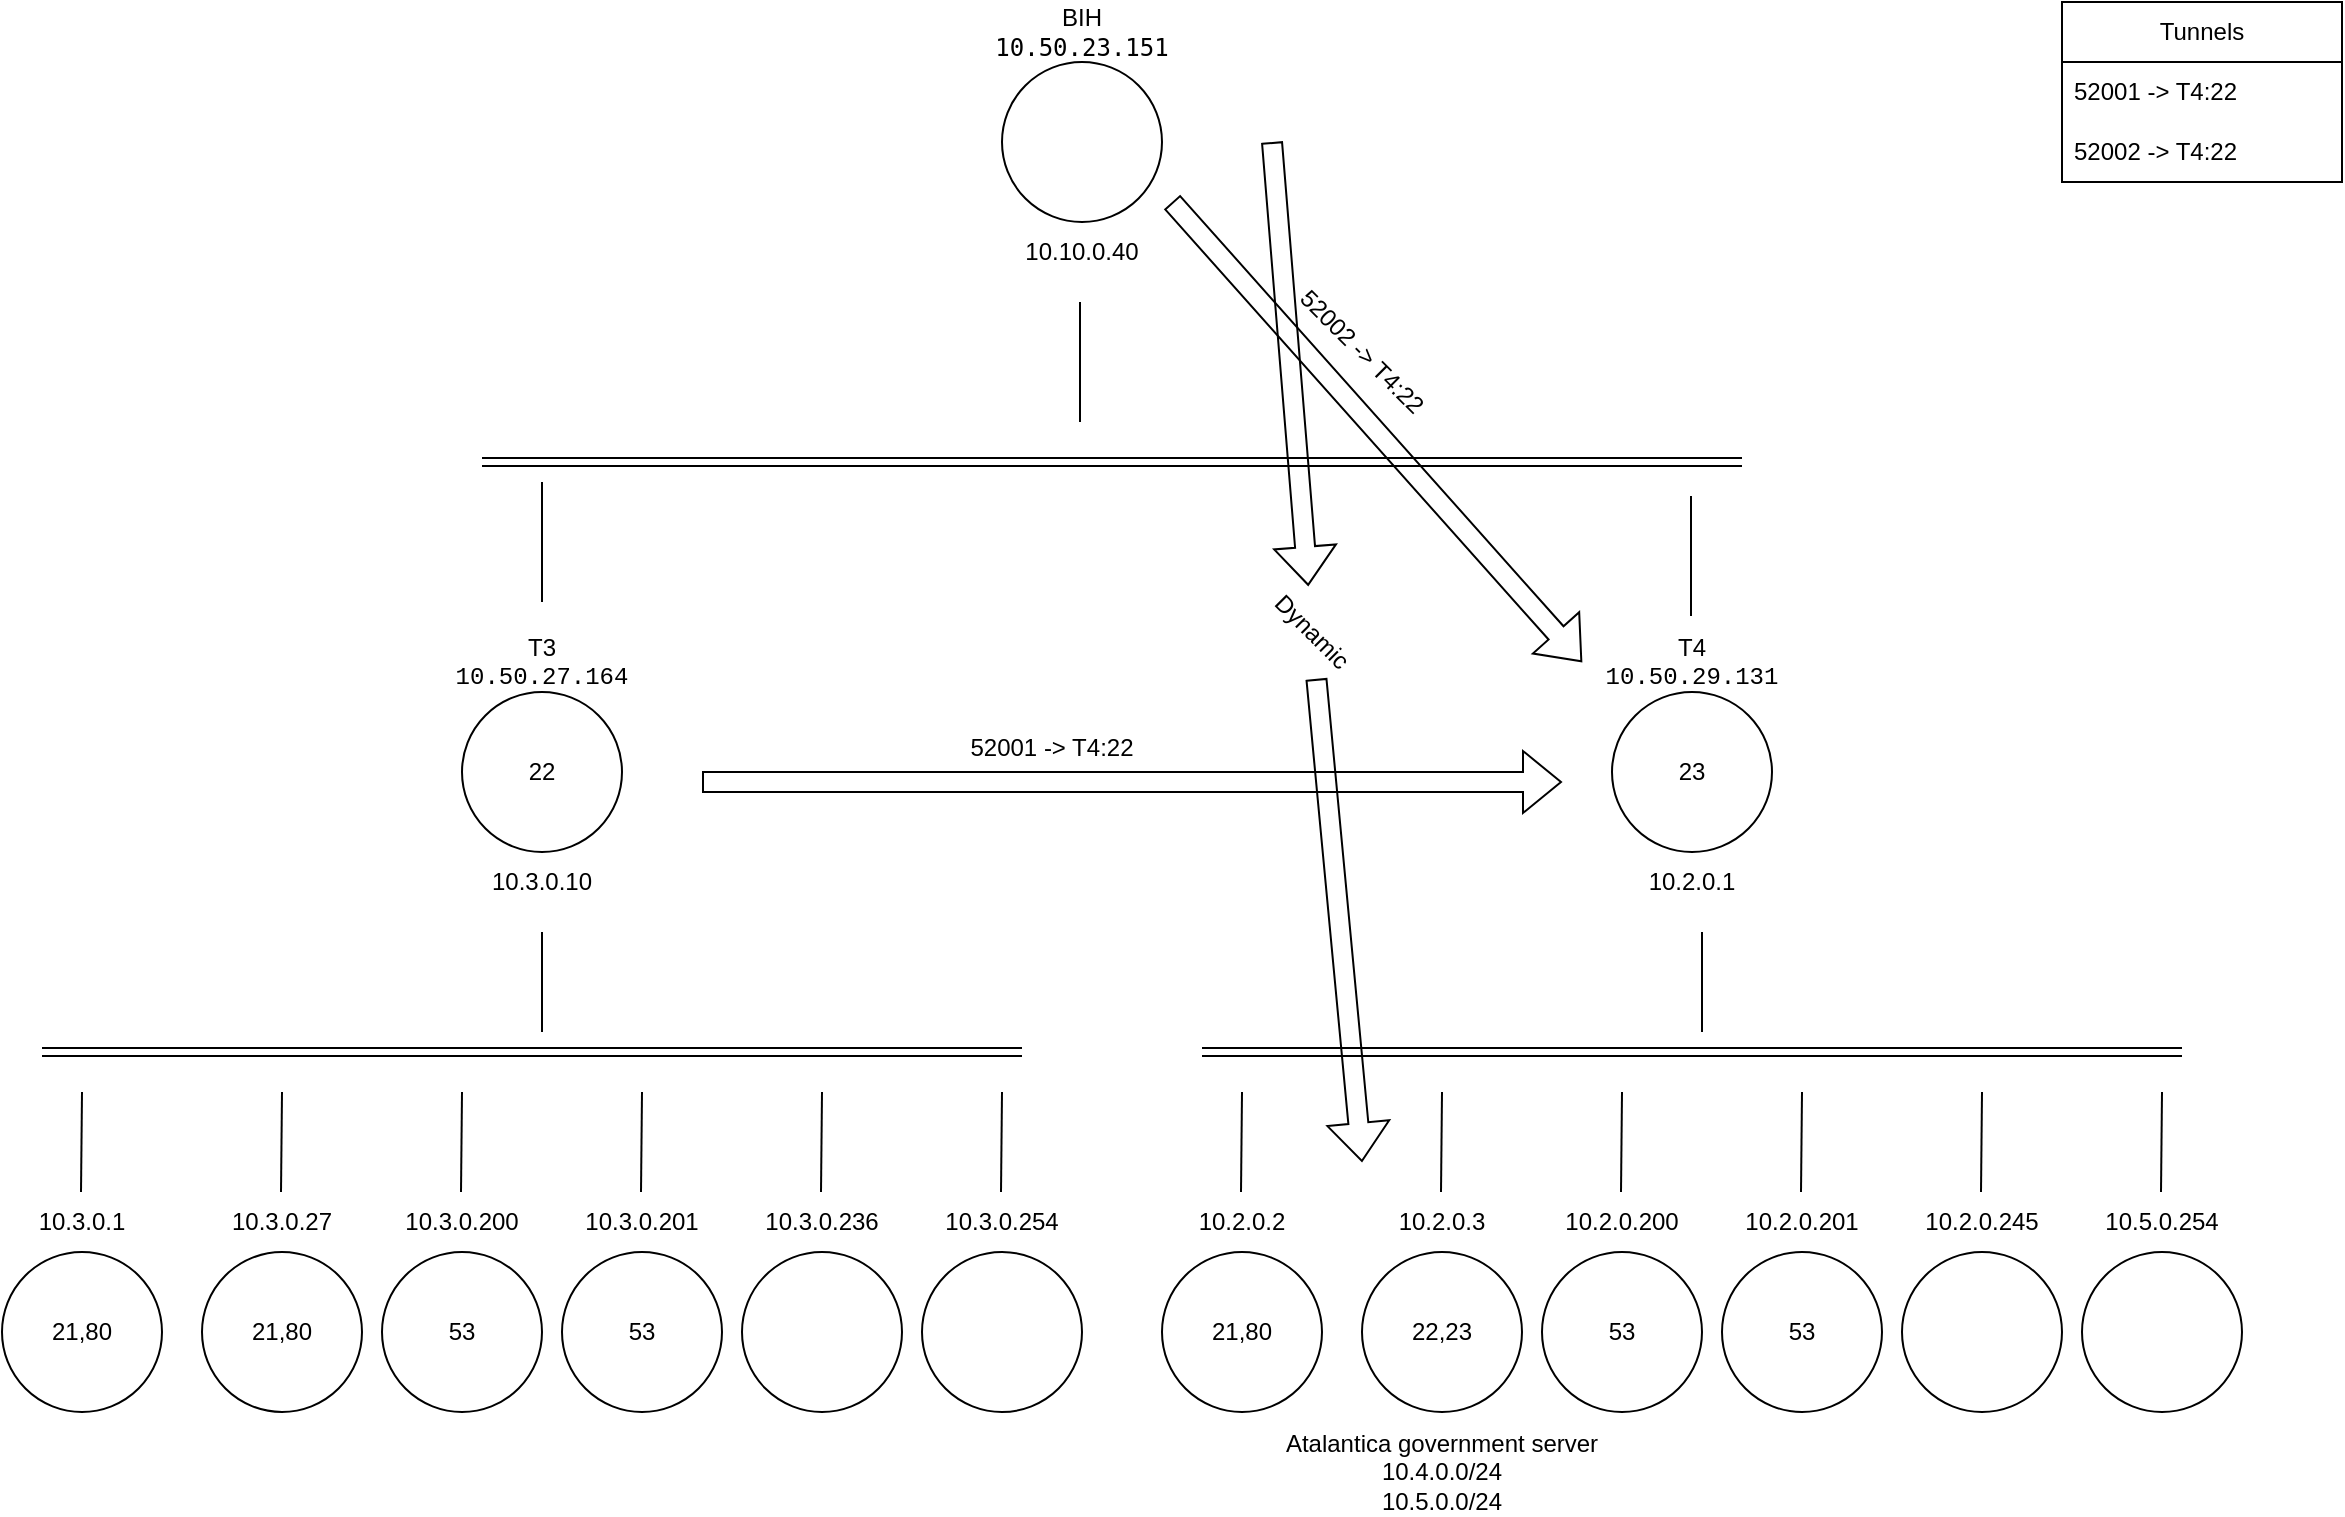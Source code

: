 <mxfile version="24.8.4">
  <diagram name="Page-1" id="ixsg6e2AebfVxs17hwH2">
    <mxGraphModel dx="2284" dy="822" grid="1" gridSize="10" guides="1" tooltips="1" connect="1" arrows="1" fold="1" page="1" pageScale="1" pageWidth="850" pageHeight="1100" math="0" shadow="0">
      <root>
        <mxCell id="0" />
        <mxCell id="1" parent="0" />
        <mxCell id="Y8kWIEE1diTFadLrnRW2-1" value="" style="ellipse;whiteSpace=wrap;html=1;aspect=fixed;" vertex="1" parent="1">
          <mxGeometry x="80" y="110" width="80" height="80" as="geometry" />
        </mxCell>
        <mxCell id="Y8kWIEE1diTFadLrnRW2-2" value="" style="ellipse;whiteSpace=wrap;html=1;aspect=fixed;" vertex="1" parent="1">
          <mxGeometry x="-190" y="425" width="80" height="80" as="geometry" />
        </mxCell>
        <mxCell id="Y8kWIEE1diTFadLrnRW2-3" value="&lt;div&gt;BIH&lt;/div&gt;&lt;div&gt;&lt;code&gt;&lt;code&gt;&lt;code&gt;10.50.23.151&lt;/code&gt;&lt;/code&gt;&lt;/code&gt;&lt;/div&gt;" style="text;html=1;align=center;verticalAlign=middle;whiteSpace=wrap;rounded=0;" vertex="1" parent="1">
          <mxGeometry x="90" y="80" width="60" height="30" as="geometry" />
        </mxCell>
        <mxCell id="Y8kWIEE1diTFadLrnRW2-4" value="10.3.0.1" style="text;html=1;align=center;verticalAlign=middle;whiteSpace=wrap;rounded=0;" vertex="1" parent="1">
          <mxGeometry x="-410" y="675" width="60" height="30" as="geometry" />
        </mxCell>
        <mxCell id="Y8kWIEE1diTFadLrnRW2-5" value="T3&lt;br&gt;&lt;div&gt;&lt;code class=&quot;western&quot;&gt;10.50.27.164&lt;/code&gt;&lt;/div&gt;&lt;div&gt;&lt;style type=&quot;text/css&quot;&gt;blockquote { margin-left: 0.39in; margin-right: 0.39in; background: transparent }p { margin-bottom: 0.1in; line-height: 115%; background: transparent }code.western { font-family: &quot;Liberation Mono&quot;, monospace }code.cjk { font-family: &quot;Noto Sans Mono CJK SC&quot;, monospace }code.ctl { font-family: &quot;Liberation Mono&quot;, monospace }&lt;/style&gt;&lt;/div&gt;" style="text;html=1;align=center;verticalAlign=middle;whiteSpace=wrap;rounded=0;" vertex="1" parent="1">
          <mxGeometry x="-180" y="395" width="60" height="30" as="geometry" />
        </mxCell>
        <mxCell id="Y8kWIEE1diTFadLrnRW2-6" value="" style="ellipse;whiteSpace=wrap;html=1;aspect=fixed;" vertex="1" parent="1">
          <mxGeometry x="-420" y="705" width="80" height="80" as="geometry" />
        </mxCell>
        <mxCell id="Y8kWIEE1diTFadLrnRW2-7" value="" style="endArrow=none;html=1;rounded=0;" edge="1" parent="1">
          <mxGeometry width="50" height="50" relative="1" as="geometry">
            <mxPoint x="-150" y="595" as="sourcePoint" />
            <mxPoint x="-150" y="545" as="targetPoint" />
          </mxGeometry>
        </mxCell>
        <mxCell id="Y8kWIEE1diTFadLrnRW2-8" value="" style="endArrow=none;html=1;rounded=0;" edge="1" parent="1">
          <mxGeometry width="50" height="50" relative="1" as="geometry">
            <mxPoint x="-150" y="380" as="sourcePoint" />
            <mxPoint x="-150" y="320" as="targetPoint" />
          </mxGeometry>
        </mxCell>
        <mxCell id="Y8kWIEE1diTFadLrnRW2-9" value="21,80" style="text;html=1;align=center;verticalAlign=middle;whiteSpace=wrap;rounded=0;" vertex="1" parent="1">
          <mxGeometry x="-410" y="730" width="60" height="30" as="geometry" />
        </mxCell>
        <mxCell id="Y8kWIEE1diTFadLrnRW2-11" value="10.3.0.10" style="text;html=1;align=center;verticalAlign=middle;whiteSpace=wrap;rounded=0;" vertex="1" parent="1">
          <mxGeometry x="-180" y="505" width="60" height="30" as="geometry" />
        </mxCell>
        <mxCell id="Y8kWIEE1diTFadLrnRW2-12" value="22" style="text;html=1;align=center;verticalAlign=middle;whiteSpace=wrap;rounded=0;" vertex="1" parent="1">
          <mxGeometry x="-180" y="450" width="60" height="30" as="geometry" />
        </mxCell>
        <mxCell id="Y8kWIEE1diTFadLrnRW2-14" value="" style="shape=link;html=1;rounded=0;" edge="1" parent="1">
          <mxGeometry width="100" relative="1" as="geometry">
            <mxPoint x="-400" y="605" as="sourcePoint" />
            <mxPoint x="90" y="605" as="targetPoint" />
          </mxGeometry>
        </mxCell>
        <mxCell id="Y8kWIEE1diTFadLrnRW2-15" value="" style="endArrow=none;html=1;rounded=0;" edge="1" parent="1">
          <mxGeometry width="50" height="50" relative="1" as="geometry">
            <mxPoint x="-380.5" y="675" as="sourcePoint" />
            <mxPoint x="-380" y="625" as="targetPoint" />
          </mxGeometry>
        </mxCell>
        <mxCell id="Y8kWIEE1diTFadLrnRW2-16" value="10.3.0.27" style="text;html=1;align=center;verticalAlign=middle;whiteSpace=wrap;rounded=0;" vertex="1" parent="1">
          <mxGeometry x="-310" y="675" width="60" height="30" as="geometry" />
        </mxCell>
        <mxCell id="Y8kWIEE1diTFadLrnRW2-17" value="" style="ellipse;whiteSpace=wrap;html=1;aspect=fixed;" vertex="1" parent="1">
          <mxGeometry x="-320" y="705" width="80" height="80" as="geometry" />
        </mxCell>
        <mxCell id="Y8kWIEE1diTFadLrnRW2-18" value="21,80" style="text;html=1;align=center;verticalAlign=middle;whiteSpace=wrap;rounded=0;" vertex="1" parent="1">
          <mxGeometry x="-310" y="730" width="60" height="30" as="geometry" />
        </mxCell>
        <mxCell id="Y8kWIEE1diTFadLrnRW2-19" value="" style="endArrow=none;html=1;rounded=0;" edge="1" parent="1">
          <mxGeometry width="50" height="50" relative="1" as="geometry">
            <mxPoint x="-280.5" y="675" as="sourcePoint" />
            <mxPoint x="-280" y="625" as="targetPoint" />
          </mxGeometry>
        </mxCell>
        <mxCell id="Y8kWIEE1diTFadLrnRW2-20" value="10.3.0.200" style="text;html=1;align=center;verticalAlign=middle;whiteSpace=wrap;rounded=0;" vertex="1" parent="1">
          <mxGeometry x="-220" y="675" width="60" height="30" as="geometry" />
        </mxCell>
        <mxCell id="Y8kWIEE1diTFadLrnRW2-21" value="" style="ellipse;whiteSpace=wrap;html=1;aspect=fixed;" vertex="1" parent="1">
          <mxGeometry x="-230" y="705" width="80" height="80" as="geometry" />
        </mxCell>
        <mxCell id="Y8kWIEE1diTFadLrnRW2-22" value="53" style="text;html=1;align=center;verticalAlign=middle;whiteSpace=wrap;rounded=0;" vertex="1" parent="1">
          <mxGeometry x="-220" y="730" width="60" height="30" as="geometry" />
        </mxCell>
        <mxCell id="Y8kWIEE1diTFadLrnRW2-23" value="" style="endArrow=none;html=1;rounded=0;" edge="1" parent="1">
          <mxGeometry width="50" height="50" relative="1" as="geometry">
            <mxPoint x="-190.5" y="675" as="sourcePoint" />
            <mxPoint x="-190" y="625" as="targetPoint" />
          </mxGeometry>
        </mxCell>
        <mxCell id="Y8kWIEE1diTFadLrnRW2-24" value="10.3.0.201" style="text;html=1;align=center;verticalAlign=middle;whiteSpace=wrap;rounded=0;" vertex="1" parent="1">
          <mxGeometry x="-130" y="675" width="60" height="30" as="geometry" />
        </mxCell>
        <mxCell id="Y8kWIEE1diTFadLrnRW2-25" value="" style="ellipse;whiteSpace=wrap;html=1;aspect=fixed;" vertex="1" parent="1">
          <mxGeometry x="-140" y="705" width="80" height="80" as="geometry" />
        </mxCell>
        <mxCell id="Y8kWIEE1diTFadLrnRW2-26" value="53" style="text;html=1;align=center;verticalAlign=middle;whiteSpace=wrap;rounded=0;" vertex="1" parent="1">
          <mxGeometry x="-130" y="730" width="60" height="30" as="geometry" />
        </mxCell>
        <mxCell id="Y8kWIEE1diTFadLrnRW2-27" value="" style="endArrow=none;html=1;rounded=0;" edge="1" parent="1">
          <mxGeometry width="50" height="50" relative="1" as="geometry">
            <mxPoint x="-100.5" y="675" as="sourcePoint" />
            <mxPoint x="-100" y="625" as="targetPoint" />
          </mxGeometry>
        </mxCell>
        <mxCell id="Y8kWIEE1diTFadLrnRW2-28" value="10.10.0.40" style="text;html=1;align=center;verticalAlign=middle;whiteSpace=wrap;rounded=0;" vertex="1" parent="1">
          <mxGeometry x="90" y="190" width="60" height="30" as="geometry" />
        </mxCell>
        <mxCell id="Y8kWIEE1diTFadLrnRW2-29" value="10.3.0.236" style="text;html=1;align=center;verticalAlign=middle;whiteSpace=wrap;rounded=0;" vertex="1" parent="1">
          <mxGeometry x="-40" y="675" width="60" height="30" as="geometry" />
        </mxCell>
        <mxCell id="Y8kWIEE1diTFadLrnRW2-30" value="" style="ellipse;whiteSpace=wrap;html=1;aspect=fixed;" vertex="1" parent="1">
          <mxGeometry x="-50" y="705" width="80" height="80" as="geometry" />
        </mxCell>
        <mxCell id="Y8kWIEE1diTFadLrnRW2-32" value="" style="endArrow=none;html=1;rounded=0;" edge="1" parent="1">
          <mxGeometry width="50" height="50" relative="1" as="geometry">
            <mxPoint x="-10.5" y="675" as="sourcePoint" />
            <mxPoint x="-10" y="625" as="targetPoint" />
          </mxGeometry>
        </mxCell>
        <mxCell id="Y8kWIEE1diTFadLrnRW2-33" value="10.3.0.254" style="text;html=1;align=center;verticalAlign=middle;whiteSpace=wrap;rounded=0;" vertex="1" parent="1">
          <mxGeometry x="50" y="675" width="60" height="30" as="geometry" />
        </mxCell>
        <mxCell id="Y8kWIEE1diTFadLrnRW2-34" value="" style="ellipse;whiteSpace=wrap;html=1;aspect=fixed;" vertex="1" parent="1">
          <mxGeometry x="40" y="705" width="80" height="80" as="geometry" />
        </mxCell>
        <mxCell id="Y8kWIEE1diTFadLrnRW2-36" value="" style="endArrow=none;html=1;rounded=0;" edge="1" parent="1">
          <mxGeometry width="50" height="50" relative="1" as="geometry">
            <mxPoint x="79.5" y="675" as="sourcePoint" />
            <mxPoint x="80" y="625" as="targetPoint" />
          </mxGeometry>
        </mxCell>
        <mxCell id="Y8kWIEE1diTFadLrnRW2-37" value="" style="shape=link;html=1;rounded=0;" edge="1" parent="1">
          <mxGeometry width="100" relative="1" as="geometry">
            <mxPoint x="-180" y="310" as="sourcePoint" />
            <mxPoint x="450" y="310" as="targetPoint" />
          </mxGeometry>
        </mxCell>
        <mxCell id="Y8kWIEE1diTFadLrnRW2-38" value="" style="endArrow=none;html=1;rounded=0;" edge="1" parent="1">
          <mxGeometry width="50" height="50" relative="1" as="geometry">
            <mxPoint x="119" y="290" as="sourcePoint" />
            <mxPoint x="119" y="230" as="targetPoint" />
          </mxGeometry>
        </mxCell>
        <mxCell id="Y8kWIEE1diTFadLrnRW2-39" value="" style="ellipse;whiteSpace=wrap;html=1;aspect=fixed;" vertex="1" parent="1">
          <mxGeometry x="385" y="425" width="80" height="80" as="geometry" />
        </mxCell>
        <mxCell id="Y8kWIEE1diTFadLrnRW2-40" value="&lt;div&gt;T4&lt;/div&gt;&lt;div&gt;&lt;code class=&quot;western&quot;&gt;10.50.29.131&lt;/code&gt;&lt;br&gt;&lt;style type=&quot;text/css&quot;&gt;blockquote { margin-left: 0.39in; margin-right: 0.39in; background: transparent }p { margin-bottom: 0.1in; line-height: 115%; background: transparent }code.western { font-family: &quot;Liberation Mono&quot;, monospace }code.cjk { font-family: &quot;Noto Sans Mono CJK SC&quot;, monospace }code.ctl { font-family: &quot;Liberation Mono&quot;, monospace }&lt;/style&gt;&lt;/div&gt;&lt;div&gt;&lt;style type=&quot;text/css&quot;&gt;blockquote { margin-left: 0.39in; margin-right: 0.39in; background: transparent }p { margin-bottom: 0.1in; line-height: 115%; background: transparent }code.western { font-family: &quot;Liberation Mono&quot;, monospace }code.cjk { font-family: &quot;Noto Sans Mono CJK SC&quot;, monospace }code.ctl { font-family: &quot;Liberation Mono&quot;, monospace }&lt;/style&gt;&lt;/div&gt;" style="text;html=1;align=center;verticalAlign=middle;whiteSpace=wrap;rounded=0;" vertex="1" parent="1">
          <mxGeometry x="395" y="395" width="60" height="30" as="geometry" />
        </mxCell>
        <mxCell id="Y8kWIEE1diTFadLrnRW2-41" value="10.2.0.1" style="text;html=1;align=center;verticalAlign=middle;whiteSpace=wrap;rounded=0;" vertex="1" parent="1">
          <mxGeometry x="395" y="505" width="60" height="30" as="geometry" />
        </mxCell>
        <mxCell id="Y8kWIEE1diTFadLrnRW2-42" value="23" style="text;html=1;align=center;verticalAlign=middle;whiteSpace=wrap;rounded=0;" vertex="1" parent="1">
          <mxGeometry x="395" y="450" width="60" height="30" as="geometry" />
        </mxCell>
        <mxCell id="Y8kWIEE1diTFadLrnRW2-43" value="" style="endArrow=none;html=1;rounded=0;" edge="1" parent="1">
          <mxGeometry width="50" height="50" relative="1" as="geometry">
            <mxPoint x="424.5" y="387" as="sourcePoint" />
            <mxPoint x="424.5" y="327" as="targetPoint" />
          </mxGeometry>
        </mxCell>
        <mxCell id="Y8kWIEE1diTFadLrnRW2-44" value="Tunnels" style="swimlane;fontStyle=0;childLayout=stackLayout;horizontal=1;startSize=30;horizontalStack=0;resizeParent=1;resizeParentMax=0;resizeLast=0;collapsible=1;marginBottom=0;whiteSpace=wrap;html=1;" vertex="1" parent="1">
          <mxGeometry x="610" y="80" width="140" height="90" as="geometry" />
        </mxCell>
        <mxCell id="Y8kWIEE1diTFadLrnRW2-45" value="52001 -&amp;gt; T4:22" style="text;strokeColor=none;fillColor=none;align=left;verticalAlign=middle;spacingLeft=4;spacingRight=4;overflow=hidden;points=[[0,0.5],[1,0.5]];portConstraint=eastwest;rotatable=0;whiteSpace=wrap;html=1;" vertex="1" parent="Y8kWIEE1diTFadLrnRW2-44">
          <mxGeometry y="30" width="140" height="30" as="geometry" />
        </mxCell>
        <mxCell id="Y8kWIEE1diTFadLrnRW2-46" value="52002 -&amp;gt; T4:22" style="text;strokeColor=none;fillColor=none;align=left;verticalAlign=middle;spacingLeft=4;spacingRight=4;overflow=hidden;points=[[0,0.5],[1,0.5]];portConstraint=eastwest;rotatable=0;whiteSpace=wrap;html=1;" vertex="1" parent="Y8kWIEE1diTFadLrnRW2-44">
          <mxGeometry y="60" width="140" height="30" as="geometry" />
        </mxCell>
        <mxCell id="Y8kWIEE1diTFadLrnRW2-48" value="" style="shape=flexArrow;endArrow=classic;html=1;rounded=0;" edge="1" parent="1">
          <mxGeometry width="50" height="50" relative="1" as="geometry">
            <mxPoint x="165" y="180" as="sourcePoint" />
            <mxPoint x="370" y="410" as="targetPoint" />
          </mxGeometry>
        </mxCell>
        <mxCell id="Y8kWIEE1diTFadLrnRW2-49" value="10.2.0.2" style="text;html=1;align=center;verticalAlign=middle;whiteSpace=wrap;rounded=0;" vertex="1" parent="1">
          <mxGeometry x="170" y="675" width="60" height="30" as="geometry" />
        </mxCell>
        <mxCell id="Y8kWIEE1diTFadLrnRW2-50" value="21,80" style="ellipse;whiteSpace=wrap;html=1;aspect=fixed;" vertex="1" parent="1">
          <mxGeometry x="160" y="705" width="80" height="80" as="geometry" />
        </mxCell>
        <mxCell id="Y8kWIEE1diTFadLrnRW2-51" value="" style="endArrow=none;html=1;rounded=0;" edge="1" parent="1">
          <mxGeometry width="50" height="50" relative="1" as="geometry">
            <mxPoint x="430" y="595" as="sourcePoint" />
            <mxPoint x="430" y="545" as="targetPoint" />
          </mxGeometry>
        </mxCell>
        <mxCell id="Y8kWIEE1diTFadLrnRW2-53" value="" style="shape=link;html=1;rounded=0;" edge="1" parent="1">
          <mxGeometry width="100" relative="1" as="geometry">
            <mxPoint x="180" y="605" as="sourcePoint" />
            <mxPoint x="670" y="605" as="targetPoint" />
          </mxGeometry>
        </mxCell>
        <mxCell id="Y8kWIEE1diTFadLrnRW2-54" value="" style="endArrow=none;html=1;rounded=0;" edge="1" parent="1">
          <mxGeometry width="50" height="50" relative="1" as="geometry">
            <mxPoint x="199.5" y="675" as="sourcePoint" />
            <mxPoint x="200" y="625" as="targetPoint" />
          </mxGeometry>
        </mxCell>
        <mxCell id="Y8kWIEE1diTFadLrnRW2-55" value="10.2.0.3" style="text;html=1;align=center;verticalAlign=middle;whiteSpace=wrap;rounded=0;" vertex="1" parent="1">
          <mxGeometry x="270" y="675" width="60" height="30" as="geometry" />
        </mxCell>
        <mxCell id="Y8kWIEE1diTFadLrnRW2-56" value="22,23" style="ellipse;whiteSpace=wrap;html=1;aspect=fixed;" vertex="1" parent="1">
          <mxGeometry x="260" y="705" width="80" height="80" as="geometry" />
        </mxCell>
        <mxCell id="Y8kWIEE1diTFadLrnRW2-58" value="" style="endArrow=none;html=1;rounded=0;" edge="1" parent="1">
          <mxGeometry width="50" height="50" relative="1" as="geometry">
            <mxPoint x="299.5" y="675" as="sourcePoint" />
            <mxPoint x="300" y="625" as="targetPoint" />
          </mxGeometry>
        </mxCell>
        <mxCell id="Y8kWIEE1diTFadLrnRW2-59" value="10.2.0.200" style="text;html=1;align=center;verticalAlign=middle;whiteSpace=wrap;rounded=0;" vertex="1" parent="1">
          <mxGeometry x="360" y="675" width="60" height="30" as="geometry" />
        </mxCell>
        <mxCell id="Y8kWIEE1diTFadLrnRW2-60" value="53" style="ellipse;whiteSpace=wrap;html=1;aspect=fixed;" vertex="1" parent="1">
          <mxGeometry x="350" y="705" width="80" height="80" as="geometry" />
        </mxCell>
        <mxCell id="Y8kWIEE1diTFadLrnRW2-62" value="" style="endArrow=none;html=1;rounded=0;" edge="1" parent="1">
          <mxGeometry width="50" height="50" relative="1" as="geometry">
            <mxPoint x="389.5" y="675" as="sourcePoint" />
            <mxPoint x="390" y="625" as="targetPoint" />
          </mxGeometry>
        </mxCell>
        <mxCell id="Y8kWIEE1diTFadLrnRW2-63" value="10.2.0.201" style="text;html=1;align=center;verticalAlign=middle;whiteSpace=wrap;rounded=0;" vertex="1" parent="1">
          <mxGeometry x="450" y="675" width="60" height="30" as="geometry" />
        </mxCell>
        <mxCell id="Y8kWIEE1diTFadLrnRW2-64" value="53" style="ellipse;whiteSpace=wrap;html=1;aspect=fixed;" vertex="1" parent="1">
          <mxGeometry x="440" y="705" width="80" height="80" as="geometry" />
        </mxCell>
        <mxCell id="Y8kWIEE1diTFadLrnRW2-66" value="" style="endArrow=none;html=1;rounded=0;" edge="1" parent="1">
          <mxGeometry width="50" height="50" relative="1" as="geometry">
            <mxPoint x="479.5" y="675" as="sourcePoint" />
            <mxPoint x="480" y="625" as="targetPoint" />
          </mxGeometry>
        </mxCell>
        <mxCell id="Y8kWIEE1diTFadLrnRW2-67" value="10.2.0.245" style="text;html=1;align=center;verticalAlign=middle;whiteSpace=wrap;rounded=0;" vertex="1" parent="1">
          <mxGeometry x="540" y="675" width="60" height="30" as="geometry" />
        </mxCell>
        <mxCell id="Y8kWIEE1diTFadLrnRW2-68" value="" style="ellipse;whiteSpace=wrap;html=1;aspect=fixed;" vertex="1" parent="1">
          <mxGeometry x="530" y="705" width="80" height="80" as="geometry" />
        </mxCell>
        <mxCell id="Y8kWIEE1diTFadLrnRW2-69" value="" style="endArrow=none;html=1;rounded=0;" edge="1" parent="1">
          <mxGeometry width="50" height="50" relative="1" as="geometry">
            <mxPoint x="569.5" y="675" as="sourcePoint" />
            <mxPoint x="570" y="625" as="targetPoint" />
          </mxGeometry>
        </mxCell>
        <mxCell id="Y8kWIEE1diTFadLrnRW2-70" value="10.5.0.254" style="text;html=1;align=center;verticalAlign=middle;whiteSpace=wrap;rounded=0;" vertex="1" parent="1">
          <mxGeometry x="630" y="675" width="60" height="30" as="geometry" />
        </mxCell>
        <mxCell id="Y8kWIEE1diTFadLrnRW2-71" value="" style="ellipse;whiteSpace=wrap;html=1;aspect=fixed;" vertex="1" parent="1">
          <mxGeometry x="620" y="705" width="80" height="80" as="geometry" />
        </mxCell>
        <mxCell id="Y8kWIEE1diTFadLrnRW2-72" value="" style="endArrow=none;html=1;rounded=0;" edge="1" parent="1">
          <mxGeometry width="50" height="50" relative="1" as="geometry">
            <mxPoint x="659.5" y="675" as="sourcePoint" />
            <mxPoint x="660" y="625" as="targetPoint" />
          </mxGeometry>
        </mxCell>
        <mxCell id="Y8kWIEE1diTFadLrnRW2-73" value="" style="shape=flexArrow;endArrow=classic;html=1;rounded=0;" edge="1" parent="1">
          <mxGeometry width="50" height="50" relative="1" as="geometry">
            <mxPoint x="-70" y="470" as="sourcePoint" />
            <mxPoint x="360" y="470" as="targetPoint" />
          </mxGeometry>
        </mxCell>
        <mxCell id="Y8kWIEE1diTFadLrnRW2-74" value="52001 -&amp;gt; T4:22" style="text;html=1;align=center;verticalAlign=middle;whiteSpace=wrap;rounded=0;" vertex="1" parent="1">
          <mxGeometry x="60" y="440" width="90" height="25" as="geometry" />
        </mxCell>
        <mxCell id="Y8kWIEE1diTFadLrnRW2-75" value="52002 -&amp;gt; T4:22" style="text;html=1;align=center;verticalAlign=middle;whiteSpace=wrap;rounded=0;rotation=45;" vertex="1" parent="1">
          <mxGeometry x="210" y="240" width="100" height="30" as="geometry" />
        </mxCell>
        <mxCell id="Y8kWIEE1diTFadLrnRW2-76" value="" style="shape=flexArrow;endArrow=classic;html=1;rounded=0;" edge="1" parent="1" source="Y8kWIEE1diTFadLrnRW2-77">
          <mxGeometry width="50" height="50" relative="1" as="geometry">
            <mxPoint x="215" y="150" as="sourcePoint" />
            <mxPoint x="260" y="660" as="targetPoint" />
          </mxGeometry>
        </mxCell>
        <mxCell id="Y8kWIEE1diTFadLrnRW2-78" value="&lt;div&gt;Atalantica government server&lt;/div&gt;&lt;div&gt;10.4.0.0/24&lt;/div&gt;&lt;div&gt;10.5.0.0/24&lt;br&gt;&lt;/div&gt;" style="text;html=1;align=center;verticalAlign=middle;whiteSpace=wrap;rounded=0;" vertex="1" parent="1">
          <mxGeometry x="205" y="800" width="190" height="30" as="geometry" />
        </mxCell>
        <mxCell id="Y8kWIEE1diTFadLrnRW2-79" value="" style="shape=flexArrow;endArrow=classic;html=1;rounded=0;" edge="1" parent="1" target="Y8kWIEE1diTFadLrnRW2-77">
          <mxGeometry width="50" height="50" relative="1" as="geometry">
            <mxPoint x="215" y="150" as="sourcePoint" />
            <mxPoint x="260" y="660" as="targetPoint" />
          </mxGeometry>
        </mxCell>
        <mxCell id="Y8kWIEE1diTFadLrnRW2-77" value="Dynamic" style="text;html=1;align=center;verticalAlign=middle;whiteSpace=wrap;rounded=0;rotation=45;" vertex="1" parent="1">
          <mxGeometry x="205" y="380" width="60" height="30" as="geometry" />
        </mxCell>
      </root>
    </mxGraphModel>
  </diagram>
</mxfile>
